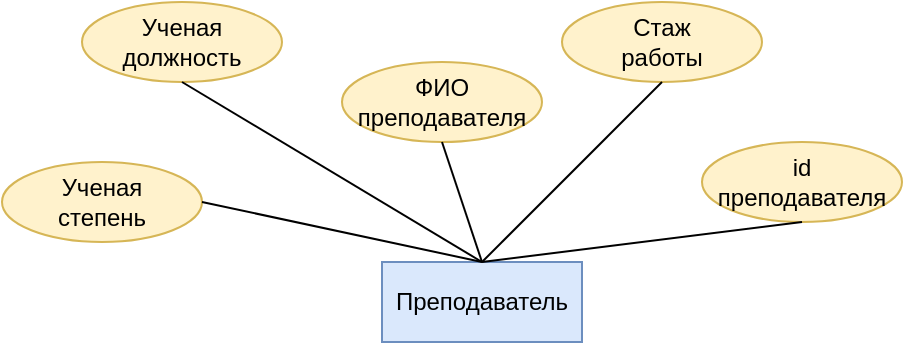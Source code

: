 <mxfile version="21.7.5" type="github" pages="2">
  <diagram name="БД по легенде" id="sGeUlYy9vwEeiNY2uGgN">
    <mxGraphModel dx="679" dy="378" grid="1" gridSize="10" guides="1" tooltips="1" connect="1" arrows="1" fold="1" page="1" pageScale="1" pageWidth="1169" pageHeight="827" math="0" shadow="0">
      <root>
        <mxCell id="0" />
        <mxCell id="1" parent="0" />
        <mxCell id="uCGw5AGLY04dyCAMHAdB-1" value="Преподаватель" style="whiteSpace=wrap;html=1;align=center;fillColor=#dae8fc;strokeColor=#6c8ebf;" vertex="1" parent="1">
          <mxGeometry x="240" y="200" width="100" height="40" as="geometry" />
        </mxCell>
        <mxCell id="uCGw5AGLY04dyCAMHAdB-2" value="id&lt;br&gt;преподавателя" style="ellipse;whiteSpace=wrap;html=1;align=center;fillColor=#fff2cc;strokeColor=#d6b656;" vertex="1" parent="1">
          <mxGeometry x="400" y="140" width="100" height="40" as="geometry" />
        </mxCell>
        <mxCell id="uCGw5AGLY04dyCAMHAdB-3" value="" style="endArrow=none;html=1;rounded=0;exitX=0.5;exitY=0;exitDx=0;exitDy=0;entryX=0.5;entryY=1;entryDx=0;entryDy=0;" edge="1" parent="1" source="uCGw5AGLY04dyCAMHAdB-1" target="uCGw5AGLY04dyCAMHAdB-2">
          <mxGeometry relative="1" as="geometry">
            <mxPoint x="480" y="260" as="sourcePoint" />
            <mxPoint x="640" y="260" as="targetPoint" />
          </mxGeometry>
        </mxCell>
        <mxCell id="QbVVztGcTK3Fgc8BxsRY-1" value="ФИО преподавателя" style="ellipse;whiteSpace=wrap;html=1;align=center;fillColor=#fff2cc;strokeColor=#d6b656;" vertex="1" parent="1">
          <mxGeometry x="220" y="100" width="100" height="40" as="geometry" />
        </mxCell>
        <mxCell id="QbVVztGcTK3Fgc8BxsRY-2" value="" style="endArrow=none;html=1;rounded=0;exitX=0.5;exitY=0;exitDx=0;exitDy=0;entryX=0.5;entryY=1;entryDx=0;entryDy=0;" edge="1" parent="1" source="uCGw5AGLY04dyCAMHAdB-1" target="QbVVztGcTK3Fgc8BxsRY-1">
          <mxGeometry relative="1" as="geometry">
            <mxPoint x="300" y="210" as="sourcePoint" />
            <mxPoint x="390" y="160" as="targetPoint" />
          </mxGeometry>
        </mxCell>
        <mxCell id="QbVVztGcTK3Fgc8BxsRY-3" value="Ученая&lt;br&gt;степень" style="ellipse;whiteSpace=wrap;html=1;align=center;fillColor=#fff2cc;strokeColor=#d6b656;" vertex="1" parent="1">
          <mxGeometry x="50" y="150" width="100" height="40" as="geometry" />
        </mxCell>
        <mxCell id="QbVVztGcTK3Fgc8BxsRY-4" value="" style="endArrow=none;html=1;rounded=0;exitX=0.5;exitY=0;exitDx=0;exitDy=0;entryX=1;entryY=0.5;entryDx=0;entryDy=0;" edge="1" parent="1" source="uCGw5AGLY04dyCAMHAdB-1" target="QbVVztGcTK3Fgc8BxsRY-3">
          <mxGeometry relative="1" as="geometry">
            <mxPoint x="300" y="210" as="sourcePoint" />
            <mxPoint x="280" y="150" as="targetPoint" />
          </mxGeometry>
        </mxCell>
        <mxCell id="NM6c5XdRZL2ESbNA_S3p-1" value="Ученая&lt;br&gt;должность" style="ellipse;whiteSpace=wrap;html=1;align=center;fillColor=#fff2cc;strokeColor=#d6b656;" vertex="1" parent="1">
          <mxGeometry x="90" y="70" width="100" height="40" as="geometry" />
        </mxCell>
        <mxCell id="NM6c5XdRZL2ESbNA_S3p-3" value="" style="endArrow=none;html=1;rounded=0;entryX=0.5;entryY=1;entryDx=0;entryDy=0;" edge="1" parent="1" target="NM6c5XdRZL2ESbNA_S3p-1">
          <mxGeometry relative="1" as="geometry">
            <mxPoint x="290" y="200" as="sourcePoint" />
            <mxPoint x="160" y="180" as="targetPoint" />
          </mxGeometry>
        </mxCell>
        <mxCell id="av2H3Zy9a9CfQhX6FiiT-1" value="Стаж&lt;br&gt;работы" style="ellipse;whiteSpace=wrap;html=1;align=center;fillColor=#fff2cc;strokeColor=#d6b656;" vertex="1" parent="1">
          <mxGeometry x="330" y="70" width="100" height="40" as="geometry" />
        </mxCell>
        <mxCell id="av2H3Zy9a9CfQhX6FiiT-2" value="" style="endArrow=none;html=1;rounded=0;exitX=0.5;exitY=0;exitDx=0;exitDy=0;entryX=0.5;entryY=1;entryDx=0;entryDy=0;" edge="1" parent="1" source="uCGw5AGLY04dyCAMHAdB-1" target="av2H3Zy9a9CfQhX6FiiT-1">
          <mxGeometry relative="1" as="geometry">
            <mxPoint x="300" y="210" as="sourcePoint" />
            <mxPoint x="280" y="150" as="targetPoint" />
          </mxGeometry>
        </mxCell>
      </root>
    </mxGraphModel>
  </diagram>
  <diagram id="Xk_3wuZY2vPUUb2sMsqM" name="Легенда">
    <mxGraphModel dx="983" dy="547" grid="1" gridSize="10" guides="1" tooltips="1" connect="1" arrows="1" fold="1" page="1" pageScale="1" pageWidth="827" pageHeight="1169" math="0" shadow="0">
      <root>
        <mxCell id="0" />
        <mxCell id="1" parent="0" />
        <mxCell id="OV-ImqMgPUlQ57Cr1s2j-1" value="Распределение учебной нагрузки. Необходимо распределять &#xa;нагрузку между преподавателями кафедры. Имеются сведения о &#xa;преподавателях, включающие наряду с анкетными данными сведения об их &#xa;ученой степени, занимаемой должности и стаже работы. Преподаватели &#xa;кафедры должны обеспечить проведение занятий по некоторым &#xa;дисциплинам. По каждой из них существует определенное количество часов. &#xa;В результате распределения нагрузки необходимо получить информацию &#xa;следующего рода: «Такой-то преподаватель проводит занятия по такой-то &#xa;дисциплине с такой-то группой». Все проводимые занятия делятся на &#xa;лекционные и практические. По каждому виду занятий устанавливается свое &#xa;количество часов. Кроме того, данные по нагрузке нужно хранить несколько &#xa;лет." style="text;whiteSpace=wrap;" vertex="1" parent="1">
          <mxGeometry x="10" y="10" width="470" height="200" as="geometry" />
        </mxCell>
      </root>
    </mxGraphModel>
  </diagram>
</mxfile>
